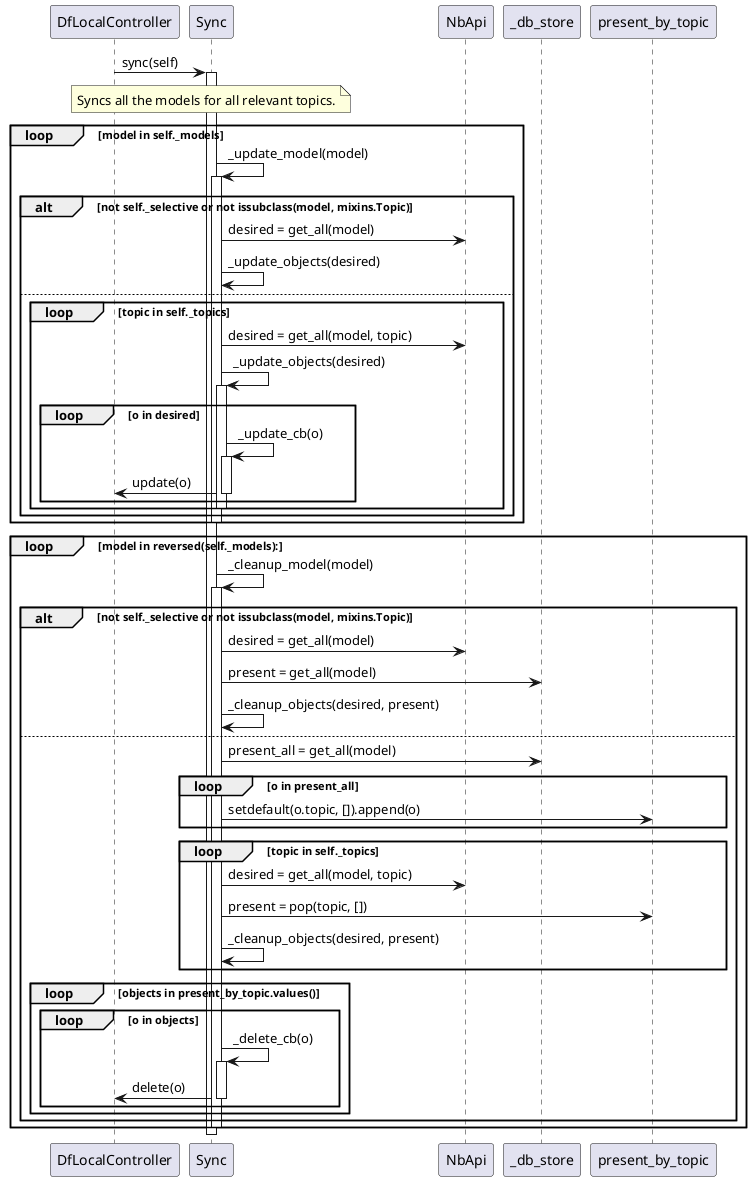 @startuml sync
DfLocalController->Sync:sync(self)
activate Sync
note over Sync
    Syncs all the models for all relevant topics.
end note
loop model in self._models
    Sync->Sync:_update_model(model)
    activate Sync
    alt not self._selective or not issubclass(model, mixins.Topic)
        Sync->NbApi:desired = get_all(model)
        Sync->Sync:_update_objects(desired)
    else
        loop topic in self._topics
            Sync->NbApi:desired = get_all(model, topic)
            Sync->Sync:_update_objects(desired)
            activate Sync
            loop o in desired
                Sync->Sync:_update_cb(o)
                activate Sync
                Sync->DfLocalController:update(o)
                deactivate
            end
            deactivate
        end
    end
    deactivate
end
' # Reverse order when deleting objects
loop model in reversed(self._models):
    Sync->Sync:_cleanup_model(model)
    activate Sync
    alt not self._selective or not issubclass(model, mixins.Topic)
        Sync->NbApi:desired = get_all(model)
        Sync->_db_store:present = get_all(model)
        Sync->Sync:_cleanup_objects(desired, present)
    else
        Sync->_db_store:present_all = get_all(model)
        ' present_by_topic = {}
        loop o in present_all
            Sync->present_by_topic:setdefault(o.topic, []).append(o)
        end
        loop topic in self._topics
            ' # FIXME (dimak) can be avoided, we do this once in
            ' # _update_model for the exact same topics/models.
            ' # Maybe we can pass on the result somehow.
            Sync->NbApi:desired = get_all(model, topic)
            Sync->present_by_topic:present = pop(topic, [])
            Sync->Sync:_cleanup_objects(desired, present)
        end
        loop objects in present_by_topic.values()
            loop o in objects
                Sync->Sync:_delete_cb(o)
                activate Sync
                Sync->DfLocalController:delete(o)
                deactivate
            end
        end
    end
    deactivate
end
deactivate
@enduml